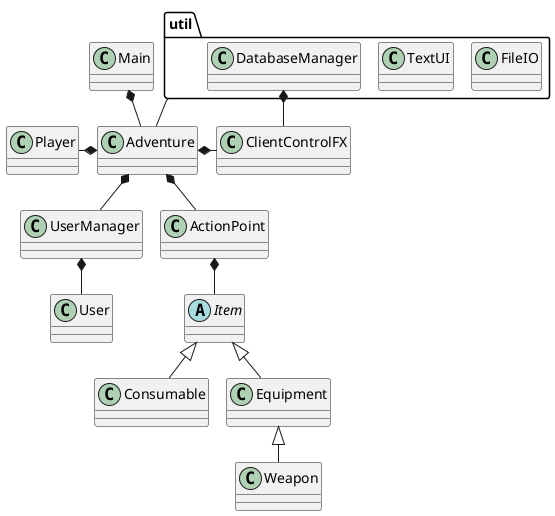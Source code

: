 @startuml
!pragma layout smetana
'https://plantuml.com/class-diagram


class Main


class Adventure
class Player


class User
class UserManager




abstract class Item
class Consumable
class Weapon
class Equipment
class ActionPoint



package util{
class FileIO
class TextUI
class DatabaseManager
}


class ClientControlFX




Main *-- Adventure
Adventure *-left- Player
UserManager *-- User
Adventure *-down- UserManager
DatabaseManager *-- ClientControlFX
Item <|-- Consumable
Item <|-- Equipment
Weapon -up-|> Equipment
ActionPoint *-- Item
ActionPoint -up-* Adventure
"util" -right- Adventure
Adventure *-right- ClientControlFX


@enduml